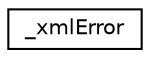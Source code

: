digraph "Graphical Class Hierarchy"
{
 // LATEX_PDF_SIZE
  edge [fontname="Helvetica",fontsize="10",labelfontname="Helvetica",labelfontsize="10"];
  node [fontname="Helvetica",fontsize="10",shape=record];
  rankdir="LR";
  Node0 [label="_xmlError",height=0.2,width=0.4,color="black", fillcolor="white", style="filled",URL="$struct__xmlError.html",tooltip=" "];
}
